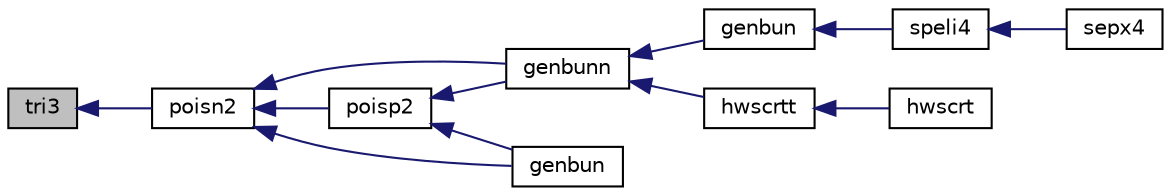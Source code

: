 digraph "tri3"
{
  edge [fontname="Helvetica",fontsize="10",labelfontname="Helvetica",labelfontsize="10"];
  node [fontname="Helvetica",fontsize="10",shape=record];
  rankdir="LR";
  Node1 [label="tri3",height=0.2,width=0.4,color="black", fillcolor="grey75", style="filled", fontcolor="black"];
  Node1 -> Node2 [dir="back",color="midnightblue",fontsize="10",style="solid"];
  Node2 [label="poisn2",height=0.2,width=0.4,color="black", fillcolor="white", style="filled",URL="$genbun_8f.html#a1a3286c2c2ed3988f551533a53fd6940"];
  Node2 -> Node3 [dir="back",color="midnightblue",fontsize="10",style="solid"];
  Node3 [label="genbunn",height=0.2,width=0.4,color="black", fillcolor="white", style="filled",URL="$genbun_8f.html#a84efdaa64a5ea5a70e43a16b743279e9"];
  Node3 -> Node4 [dir="back",color="midnightblue",fontsize="10",style="solid"];
  Node4 [label="genbun",height=0.2,width=0.4,color="black", fillcolor="white", style="filled",URL="$genbun_8f.html#a3d194cbf4bd93aac8206ca4df3068ee9"];
  Node4 -> Node5 [dir="back",color="midnightblue",fontsize="10",style="solid"];
  Node5 [label="speli4",height=0.2,width=0.4,color="black", fillcolor="white", style="filled",URL="$poisson_8f.html#a5dc2044995a8b7eba5b7d6e919f893e1"];
  Node5 -> Node6 [dir="back",color="midnightblue",fontsize="10",style="solid"];
  Node6 [label="sepx4",height=0.2,width=0.4,color="black", fillcolor="white", style="filled",URL="$poisson_8f.html#a3bae4b2dbb12aa9ef1982c25a75b4dad"];
  Node3 -> Node7 [dir="back",color="midnightblue",fontsize="10",style="solid"];
  Node7 [label="hwscrtt",height=0.2,width=0.4,color="black", fillcolor="white", style="filled",URL="$hwscrt_8f.html#a4326581b64dbb81606edbc02efaef54f"];
  Node7 -> Node8 [dir="back",color="midnightblue",fontsize="10",style="solid"];
  Node8 [label="hwscrt",height=0.2,width=0.4,color="black", fillcolor="white", style="filled",URL="$hwscrt_8f.html#a56abb5c96afe821e6901842afb8ca482"];
  Node2 -> Node9 [dir="back",color="midnightblue",fontsize="10",style="solid"];
  Node9 [label="poisp2",height=0.2,width=0.4,color="black", fillcolor="white", style="filled",URL="$genbun_8f.html#aaa1fe08ecf01ed90ae4a2c1cf5be95ce"];
  Node9 -> Node3 [dir="back",color="midnightblue",fontsize="10",style="solid"];
  Node9 -> Node10 [dir="back",color="midnightblue",fontsize="10",style="solid"];
  Node10 [label="genbun",height=0.2,width=0.4,color="black", fillcolor="white", style="filled",URL="$poisson_8f.html#ad1505c36f22eafeef816abf4e9e81554"];
  Node2 -> Node10 [dir="back",color="midnightblue",fontsize="10",style="solid"];
}
